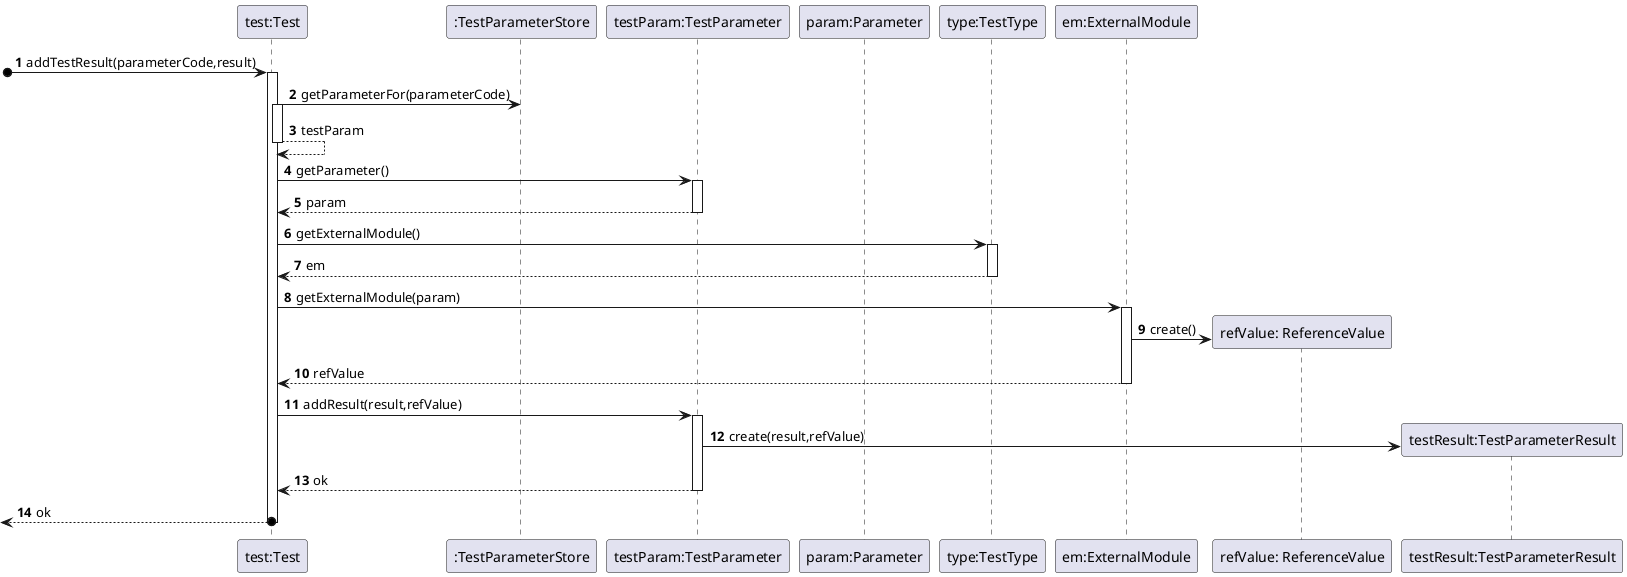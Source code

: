 @startuml
'https://plantuml.com/sequence-diagram

autonumber
participant "test:Test" as Test
participant ":TestParameterStore" as tpStore
participant "testParam:TestParameter" as TestPa
participant "param:Parameter" as Param
participant "type:TestType" as TestTy
participant "em:ExternalModule" as ExMod
participant "refValue: ReferenceValue" as RefVal
participant "testResult:TestParameterResult" as TestParamRes

[o-> Test: addTestResult(parameterCode,result)
activate Test
Test -> tpStore: getParameterFor(parameterCode)
activate Test
Test --> Test: testParam
deactivate Test

Test -> TestPa: getParameter()
activate TestPa
TestPa --> Test: param
deactivate

Test -> TestTy: getExternalModule()
activate TestTy
TestTy --> Test: em
deactivate

Test -> ExMod: getExternalModule(param)
activate ExMod
ExMod -> RefVal**: create()
ExMod --> Test: refValue
deactivate

Test -> TestPa: addResult(result,refValue)
activate TestPa
TestPa -> TestParamRes**: create(result,refValue)
return ok
return ok

@enduml